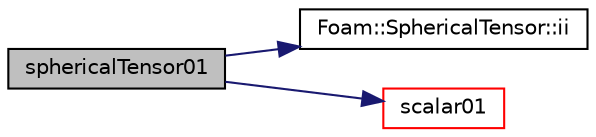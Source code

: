 digraph "sphericalTensor01"
{
  bgcolor="transparent";
  edge [fontname="Helvetica",fontsize="10",labelfontname="Helvetica",labelfontsize="10"];
  node [fontname="Helvetica",fontsize="10",shape=record];
  rankdir="LR";
  Node448 [label="sphericalTensor01",height=0.2,width=0.4,color="black", fillcolor="grey75", style="filled", fontcolor="black"];
  Node448 -> Node449 [color="midnightblue",fontsize="10",style="solid",fontname="Helvetica"];
  Node449 [label="Foam::SphericalTensor::ii",height=0.2,width=0.4,color="black",URL="$a29493.html#a8a6ef975bcb1f17d9cd0457417bcac47"];
  Node448 -> Node450 [color="midnightblue",fontsize="10",style="solid",fontname="Helvetica"];
  Node450 [label="scalar01",height=0.2,width=0.4,color="red",URL="$a29345.html#a25269b8b1f09eff9a4aa34074b51c4ab",tooltip="Scalar [0..1] (so including 0,1) "];
}
